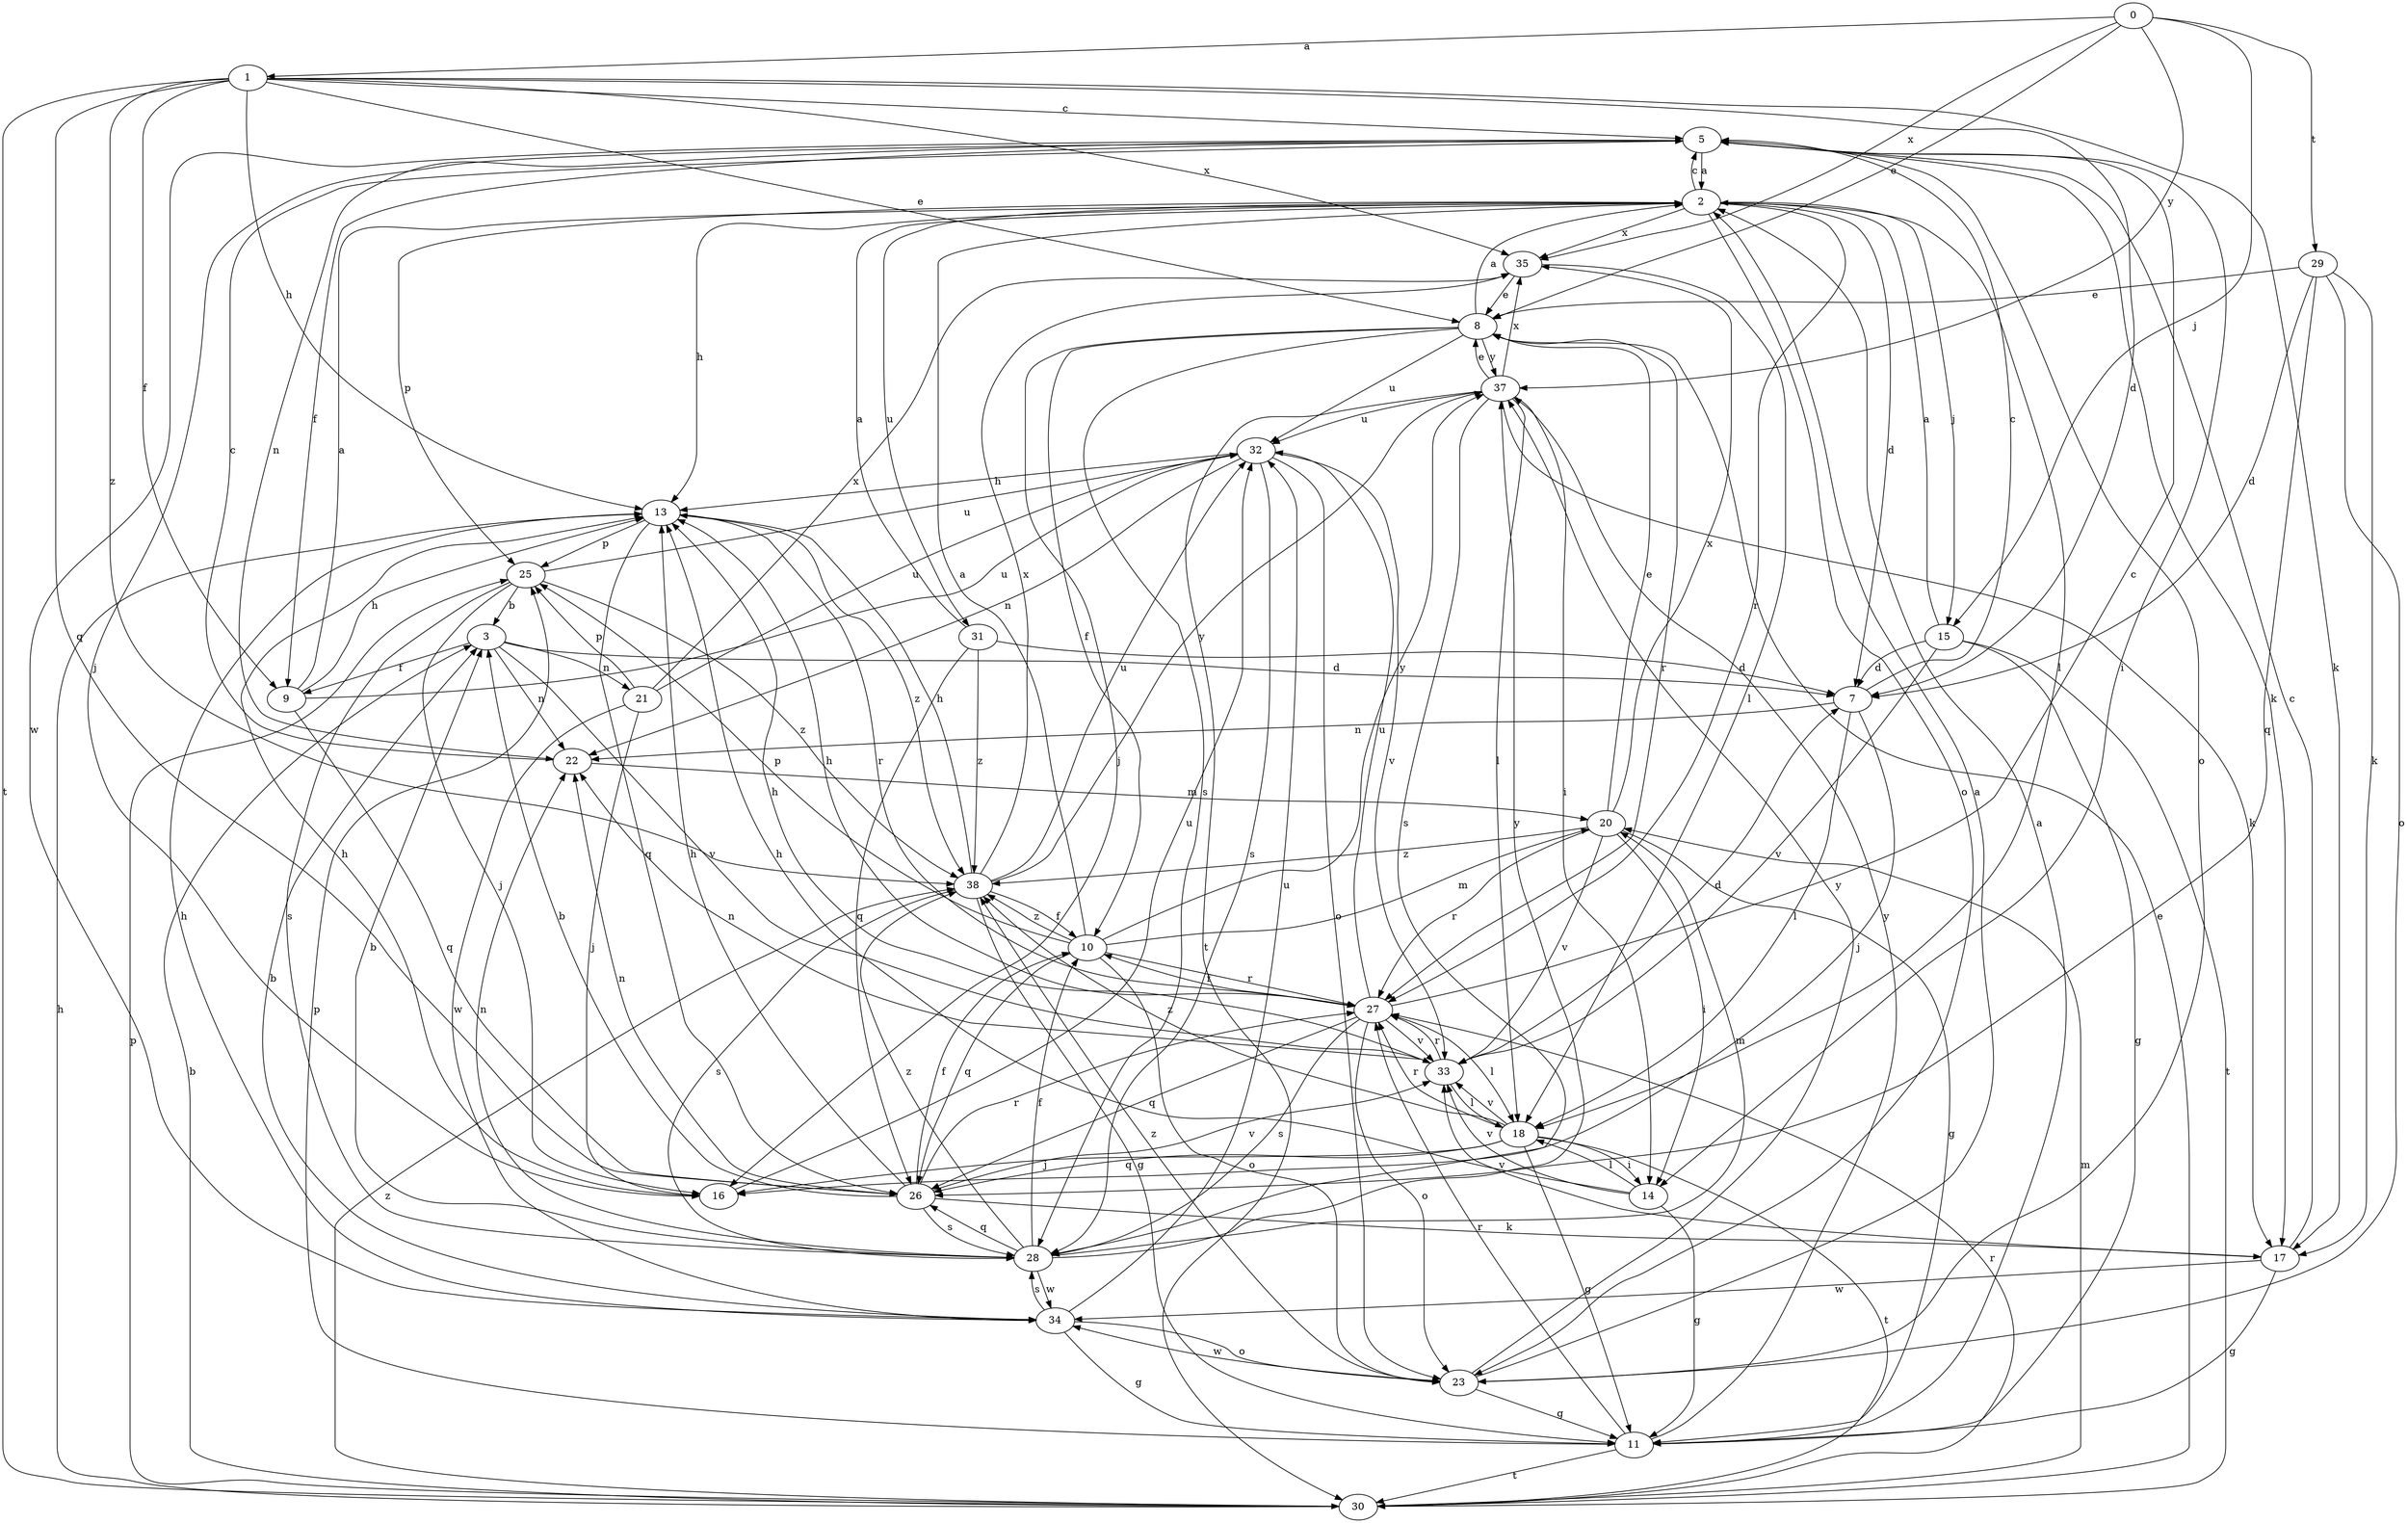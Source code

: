 strict digraph  {
0;
1;
2;
3;
5;
7;
8;
9;
10;
11;
13;
14;
15;
16;
17;
18;
20;
21;
22;
23;
25;
26;
27;
28;
29;
30;
31;
32;
33;
34;
35;
37;
38;
0 -> 1  [label=a];
0 -> 8  [label=e];
0 -> 15  [label=j];
0 -> 29  [label=t];
0 -> 35  [label=x];
0 -> 37  [label=y];
1 -> 5  [label=c];
1 -> 7  [label=d];
1 -> 8  [label=e];
1 -> 9  [label=f];
1 -> 13  [label=h];
1 -> 17  [label=k];
1 -> 26  [label=q];
1 -> 30  [label=t];
1 -> 35  [label=x];
1 -> 38  [label=z];
2 -> 5  [label=c];
2 -> 7  [label=d];
2 -> 13  [label=h];
2 -> 15  [label=j];
2 -> 18  [label=l];
2 -> 23  [label=o];
2 -> 25  [label=p];
2 -> 27  [label=r];
2 -> 31  [label=u];
2 -> 35  [label=x];
3 -> 7  [label=d];
3 -> 9  [label=f];
3 -> 21  [label=n];
3 -> 22  [label=n];
3 -> 33  [label=v];
5 -> 2  [label=a];
5 -> 9  [label=f];
5 -> 14  [label=i];
5 -> 16  [label=j];
5 -> 17  [label=k];
5 -> 22  [label=n];
5 -> 23  [label=o];
5 -> 34  [label=w];
7 -> 5  [label=c];
7 -> 16  [label=j];
7 -> 18  [label=l];
7 -> 22  [label=n];
8 -> 2  [label=a];
8 -> 10  [label=f];
8 -> 16  [label=j];
8 -> 27  [label=r];
8 -> 28  [label=s];
8 -> 32  [label=u];
8 -> 37  [label=y];
9 -> 2  [label=a];
9 -> 13  [label=h];
9 -> 26  [label=q];
9 -> 32  [label=u];
10 -> 2  [label=a];
10 -> 20  [label=m];
10 -> 23  [label=o];
10 -> 25  [label=p];
10 -> 26  [label=q];
10 -> 27  [label=r];
10 -> 37  [label=y];
10 -> 38  [label=z];
11 -> 2  [label=a];
11 -> 25  [label=p];
11 -> 27  [label=r];
11 -> 30  [label=t];
11 -> 37  [label=y];
13 -> 25  [label=p];
13 -> 26  [label=q];
13 -> 27  [label=r];
13 -> 38  [label=z];
14 -> 11  [label=g];
14 -> 13  [label=h];
14 -> 18  [label=l];
14 -> 33  [label=v];
15 -> 2  [label=a];
15 -> 7  [label=d];
15 -> 11  [label=g];
15 -> 30  [label=t];
15 -> 33  [label=v];
16 -> 13  [label=h];
16 -> 32  [label=u];
17 -> 5  [label=c];
17 -> 11  [label=g];
17 -> 33  [label=v];
17 -> 34  [label=w];
18 -> 11  [label=g];
18 -> 14  [label=i];
18 -> 16  [label=j];
18 -> 26  [label=q];
18 -> 27  [label=r];
18 -> 30  [label=t];
18 -> 33  [label=v];
18 -> 38  [label=z];
20 -> 8  [label=e];
20 -> 11  [label=g];
20 -> 14  [label=i];
20 -> 27  [label=r];
20 -> 33  [label=v];
20 -> 35  [label=x];
20 -> 38  [label=z];
21 -> 16  [label=j];
21 -> 25  [label=p];
21 -> 32  [label=u];
21 -> 34  [label=w];
21 -> 35  [label=x];
22 -> 5  [label=c];
22 -> 20  [label=m];
23 -> 2  [label=a];
23 -> 11  [label=g];
23 -> 34  [label=w];
23 -> 37  [label=y];
23 -> 38  [label=z];
25 -> 3  [label=b];
25 -> 16  [label=j];
25 -> 28  [label=s];
25 -> 32  [label=u];
25 -> 38  [label=z];
26 -> 3  [label=b];
26 -> 10  [label=f];
26 -> 13  [label=h];
26 -> 17  [label=k];
26 -> 22  [label=n];
26 -> 27  [label=r];
26 -> 28  [label=s];
26 -> 33  [label=v];
27 -> 5  [label=c];
27 -> 10  [label=f];
27 -> 13  [label=h];
27 -> 18  [label=l];
27 -> 23  [label=o];
27 -> 26  [label=q];
27 -> 28  [label=s];
27 -> 32  [label=u];
27 -> 33  [label=v];
28 -> 3  [label=b];
28 -> 10  [label=f];
28 -> 20  [label=m];
28 -> 22  [label=n];
28 -> 26  [label=q];
28 -> 34  [label=w];
28 -> 37  [label=y];
28 -> 38  [label=z];
29 -> 7  [label=d];
29 -> 8  [label=e];
29 -> 17  [label=k];
29 -> 23  [label=o];
29 -> 26  [label=q];
30 -> 3  [label=b];
30 -> 8  [label=e];
30 -> 13  [label=h];
30 -> 20  [label=m];
30 -> 25  [label=p];
30 -> 27  [label=r];
30 -> 38  [label=z];
31 -> 2  [label=a];
31 -> 7  [label=d];
31 -> 26  [label=q];
31 -> 38  [label=z];
32 -> 13  [label=h];
32 -> 22  [label=n];
32 -> 23  [label=o];
32 -> 28  [label=s];
32 -> 33  [label=v];
33 -> 7  [label=d];
33 -> 13  [label=h];
33 -> 18  [label=l];
33 -> 22  [label=n];
33 -> 27  [label=r];
34 -> 3  [label=b];
34 -> 11  [label=g];
34 -> 13  [label=h];
34 -> 23  [label=o];
34 -> 28  [label=s];
34 -> 32  [label=u];
35 -> 8  [label=e];
35 -> 18  [label=l];
37 -> 8  [label=e];
37 -> 14  [label=i];
37 -> 17  [label=k];
37 -> 18  [label=l];
37 -> 28  [label=s];
37 -> 30  [label=t];
37 -> 32  [label=u];
37 -> 35  [label=x];
38 -> 10  [label=f];
38 -> 11  [label=g];
38 -> 13  [label=h];
38 -> 28  [label=s];
38 -> 32  [label=u];
38 -> 35  [label=x];
38 -> 37  [label=y];
}
